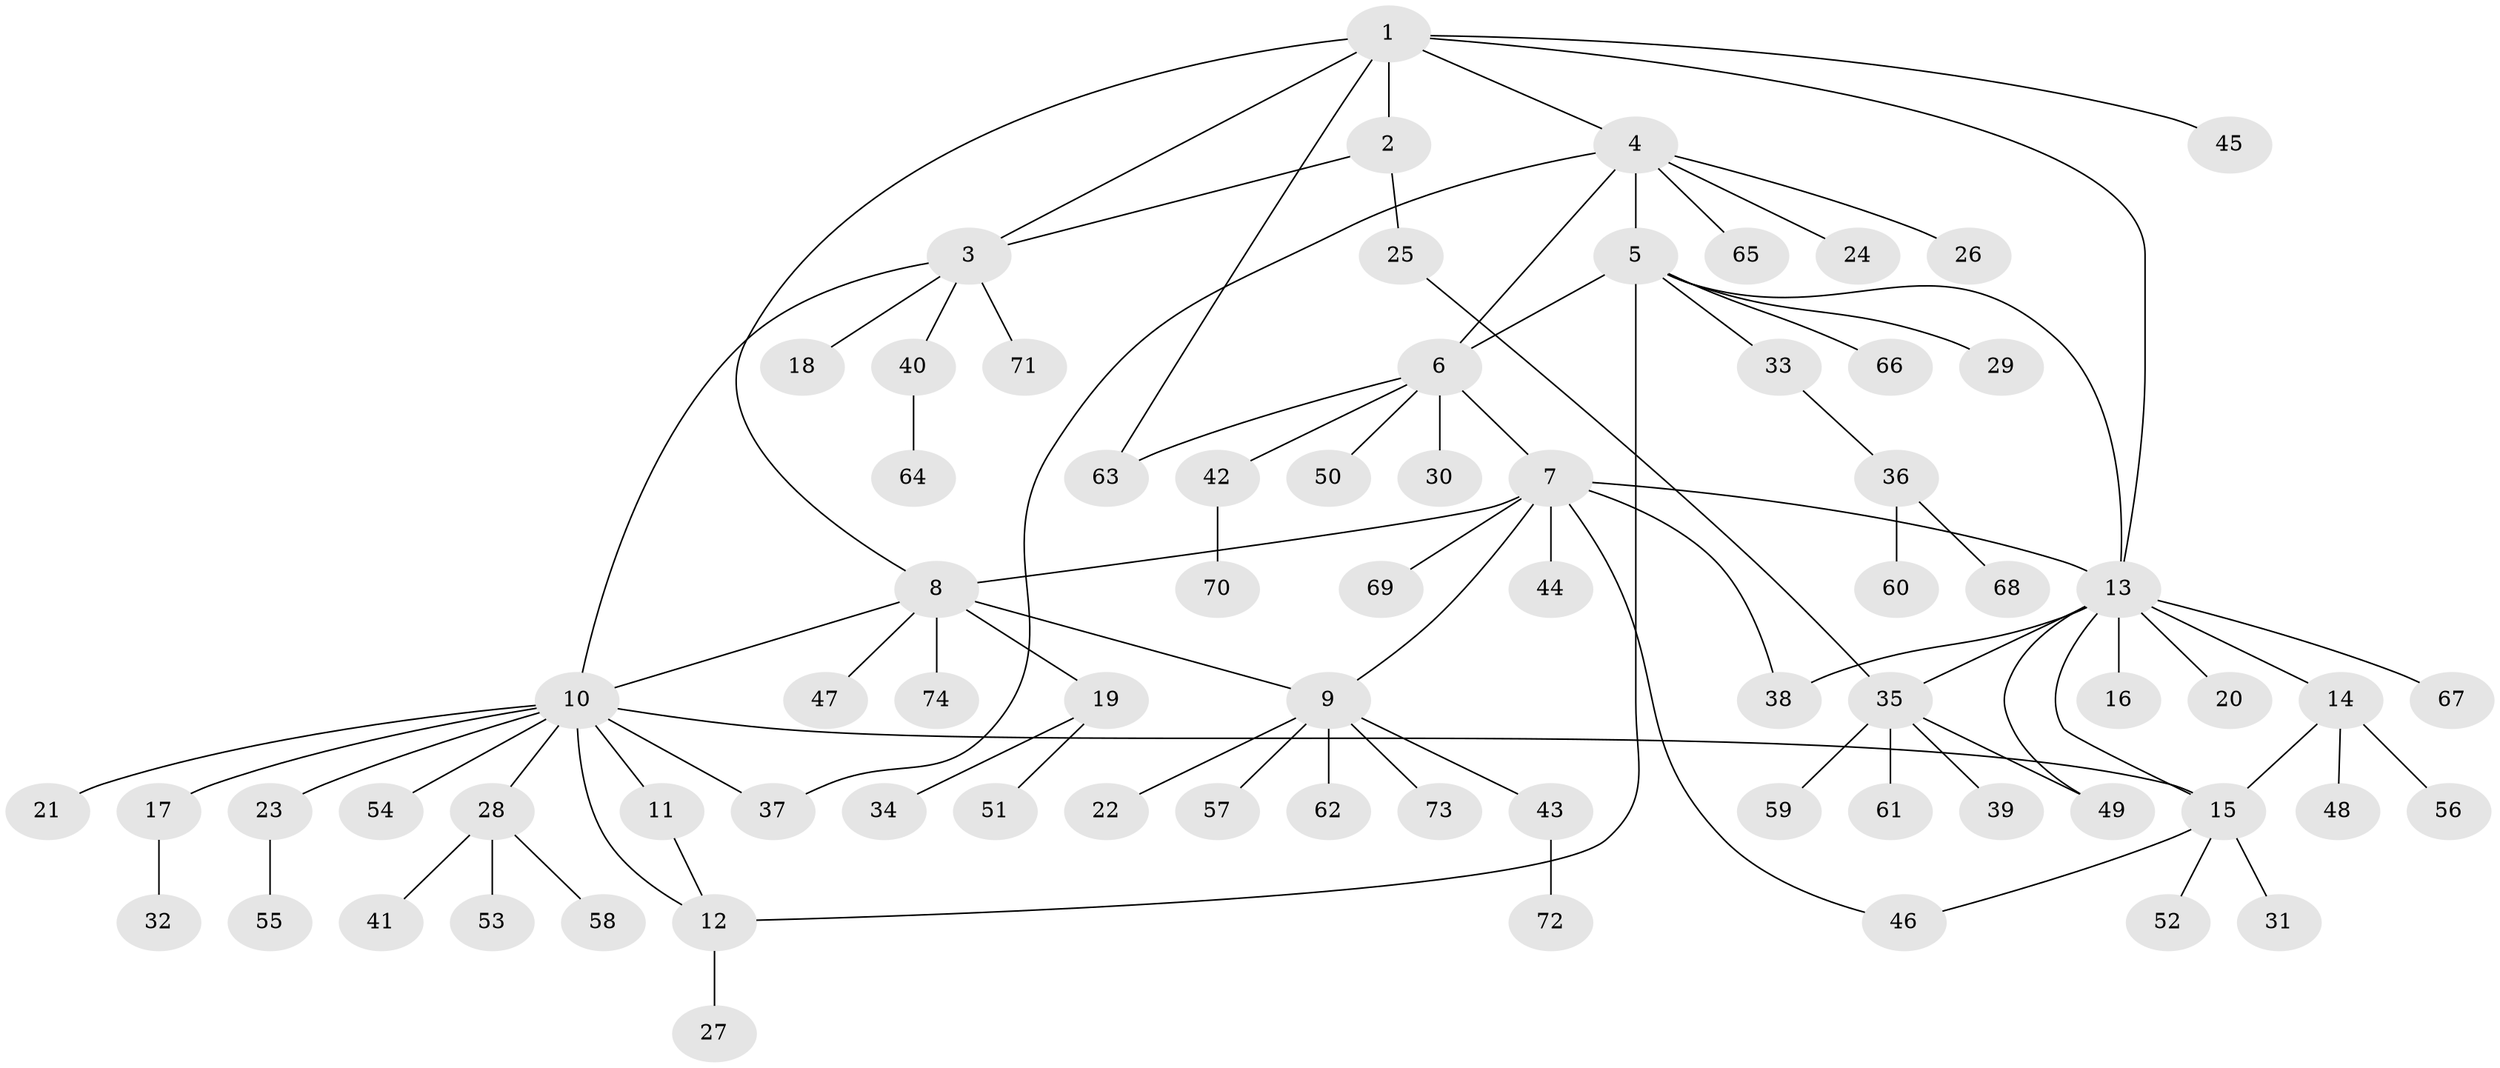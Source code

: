 // coarse degree distribution, {6: 0.07894736842105263, 3: 0.10526315789473684, 5: 0.10526315789473684, 4: 0.07894736842105263, 9: 0.02631578947368421, 2: 0.21052631578947367, 7: 0.02631578947368421, 1: 0.3684210526315789}
// Generated by graph-tools (version 1.1) at 2025/52/03/04/25 22:52:16]
// undirected, 74 vertices, 90 edges
graph export_dot {
  node [color=gray90,style=filled];
  1;
  2;
  3;
  4;
  5;
  6;
  7;
  8;
  9;
  10;
  11;
  12;
  13;
  14;
  15;
  16;
  17;
  18;
  19;
  20;
  21;
  22;
  23;
  24;
  25;
  26;
  27;
  28;
  29;
  30;
  31;
  32;
  33;
  34;
  35;
  36;
  37;
  38;
  39;
  40;
  41;
  42;
  43;
  44;
  45;
  46;
  47;
  48;
  49;
  50;
  51;
  52;
  53;
  54;
  55;
  56;
  57;
  58;
  59;
  60;
  61;
  62;
  63;
  64;
  65;
  66;
  67;
  68;
  69;
  70;
  71;
  72;
  73;
  74;
  1 -- 2;
  1 -- 3;
  1 -- 4;
  1 -- 8;
  1 -- 13;
  1 -- 45;
  1 -- 63;
  2 -- 3;
  2 -- 25;
  3 -- 10;
  3 -- 18;
  3 -- 40;
  3 -- 71;
  4 -- 5;
  4 -- 6;
  4 -- 24;
  4 -- 26;
  4 -- 37;
  4 -- 65;
  5 -- 6;
  5 -- 12;
  5 -- 13;
  5 -- 29;
  5 -- 33;
  5 -- 66;
  6 -- 7;
  6 -- 30;
  6 -- 42;
  6 -- 50;
  6 -- 63;
  7 -- 8;
  7 -- 9;
  7 -- 13;
  7 -- 38;
  7 -- 44;
  7 -- 46;
  7 -- 69;
  8 -- 9;
  8 -- 10;
  8 -- 19;
  8 -- 47;
  8 -- 74;
  9 -- 22;
  9 -- 43;
  9 -- 57;
  9 -- 62;
  9 -- 73;
  10 -- 11;
  10 -- 12;
  10 -- 15;
  10 -- 17;
  10 -- 21;
  10 -- 23;
  10 -- 28;
  10 -- 37;
  10 -- 54;
  11 -- 12;
  12 -- 27;
  13 -- 14;
  13 -- 15;
  13 -- 16;
  13 -- 20;
  13 -- 35;
  13 -- 38;
  13 -- 49;
  13 -- 67;
  14 -- 15;
  14 -- 48;
  14 -- 56;
  15 -- 31;
  15 -- 46;
  15 -- 52;
  17 -- 32;
  19 -- 34;
  19 -- 51;
  23 -- 55;
  25 -- 35;
  28 -- 41;
  28 -- 53;
  28 -- 58;
  33 -- 36;
  35 -- 39;
  35 -- 49;
  35 -- 59;
  35 -- 61;
  36 -- 60;
  36 -- 68;
  40 -- 64;
  42 -- 70;
  43 -- 72;
}
